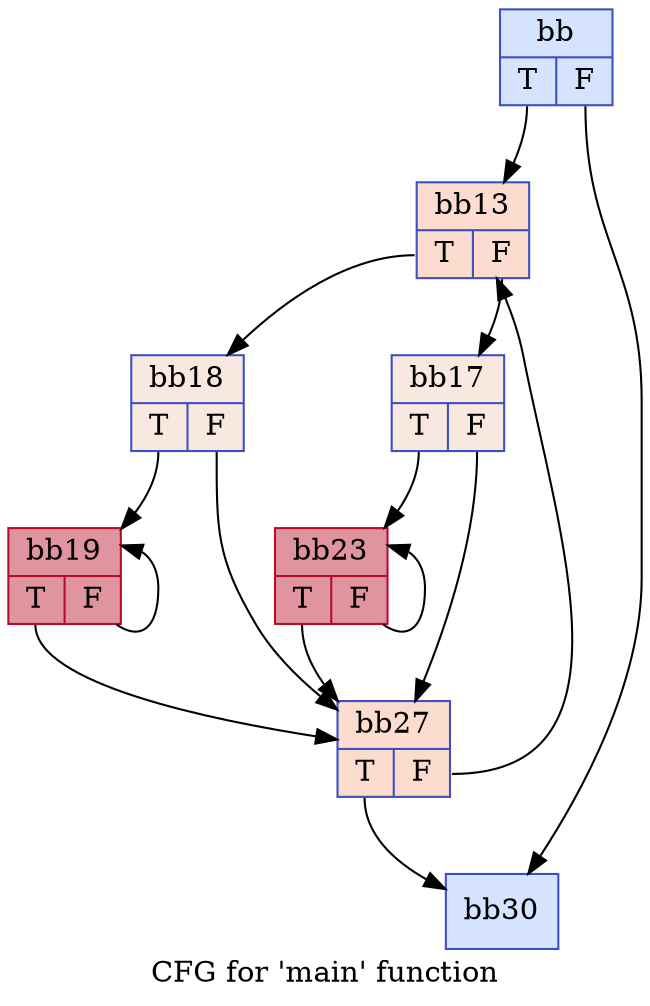 digraph "CFG for 'main' function" {
	label="CFG for 'main' function";

	Node0x5f83000 [shape=record,color="#3d50c3ff", style=filled, fillcolor="#a1c0ff70",label="{bb|{<s0>T|<s1>F}}"];
	Node0x5f83000:s0 -> Node0x5f85380;
	Node0x5f83000:s1 -> Node0x5f85450;
	Node0x5f85380 [shape=record,color="#3d50c3ff", style=filled, fillcolor="#f7af9170",label="{bb13|{<s0>T|<s1>F}}"];
	Node0x5f85380:s0 -> Node0x5f85950;
	Node0x5f85380:s1 -> Node0x5f85a20;
	Node0x5f85a20 [shape=record,color="#3d50c3ff", style=filled, fillcolor="#f1ccb870",label="{bb17|{<s0>T|<s1>F}}"];
	Node0x5f85a20:s0 -> Node0x5f85ba0;
	Node0x5f85a20:s1 -> Node0x5f85620;
	Node0x5f85950 [shape=record,color="#3d50c3ff", style=filled, fillcolor="#f1ccb870",label="{bb18|{<s0>T|<s1>F}}"];
	Node0x5f85950:s0 -> Node0x5f85cc0;
	Node0x5f85950:s1 -> Node0x5f85620;
	Node0x5f85cc0 [shape=record,color="#b70d28ff", style=filled, fillcolor="#b70d2870",label="{bb19|{<s0>T|<s1>F}}"];
	Node0x5f85cc0:s0 -> Node0x5f85620;
	Node0x5f85cc0:s1 -> Node0x5f85cc0;
	Node0x5f85ba0 [shape=record,color="#b70d28ff", style=filled, fillcolor="#b70d2870",label="{bb23|{<s0>T|<s1>F}}"];
	Node0x5f85ba0:s0 -> Node0x5f85620;
	Node0x5f85ba0:s1 -> Node0x5f85ba0;
	Node0x5f85620 [shape=record,color="#3d50c3ff", style=filled, fillcolor="#f7af9170",label="{bb27|{<s0>T|<s1>F}}"];
	Node0x5f85620:s0 -> Node0x5f85450;
	Node0x5f85620:s1 -> Node0x5f85380;
	Node0x5f85450 [shape=record,color="#3d50c3ff", style=filled, fillcolor="#a1c0ff70",label="{bb30}"];
}
